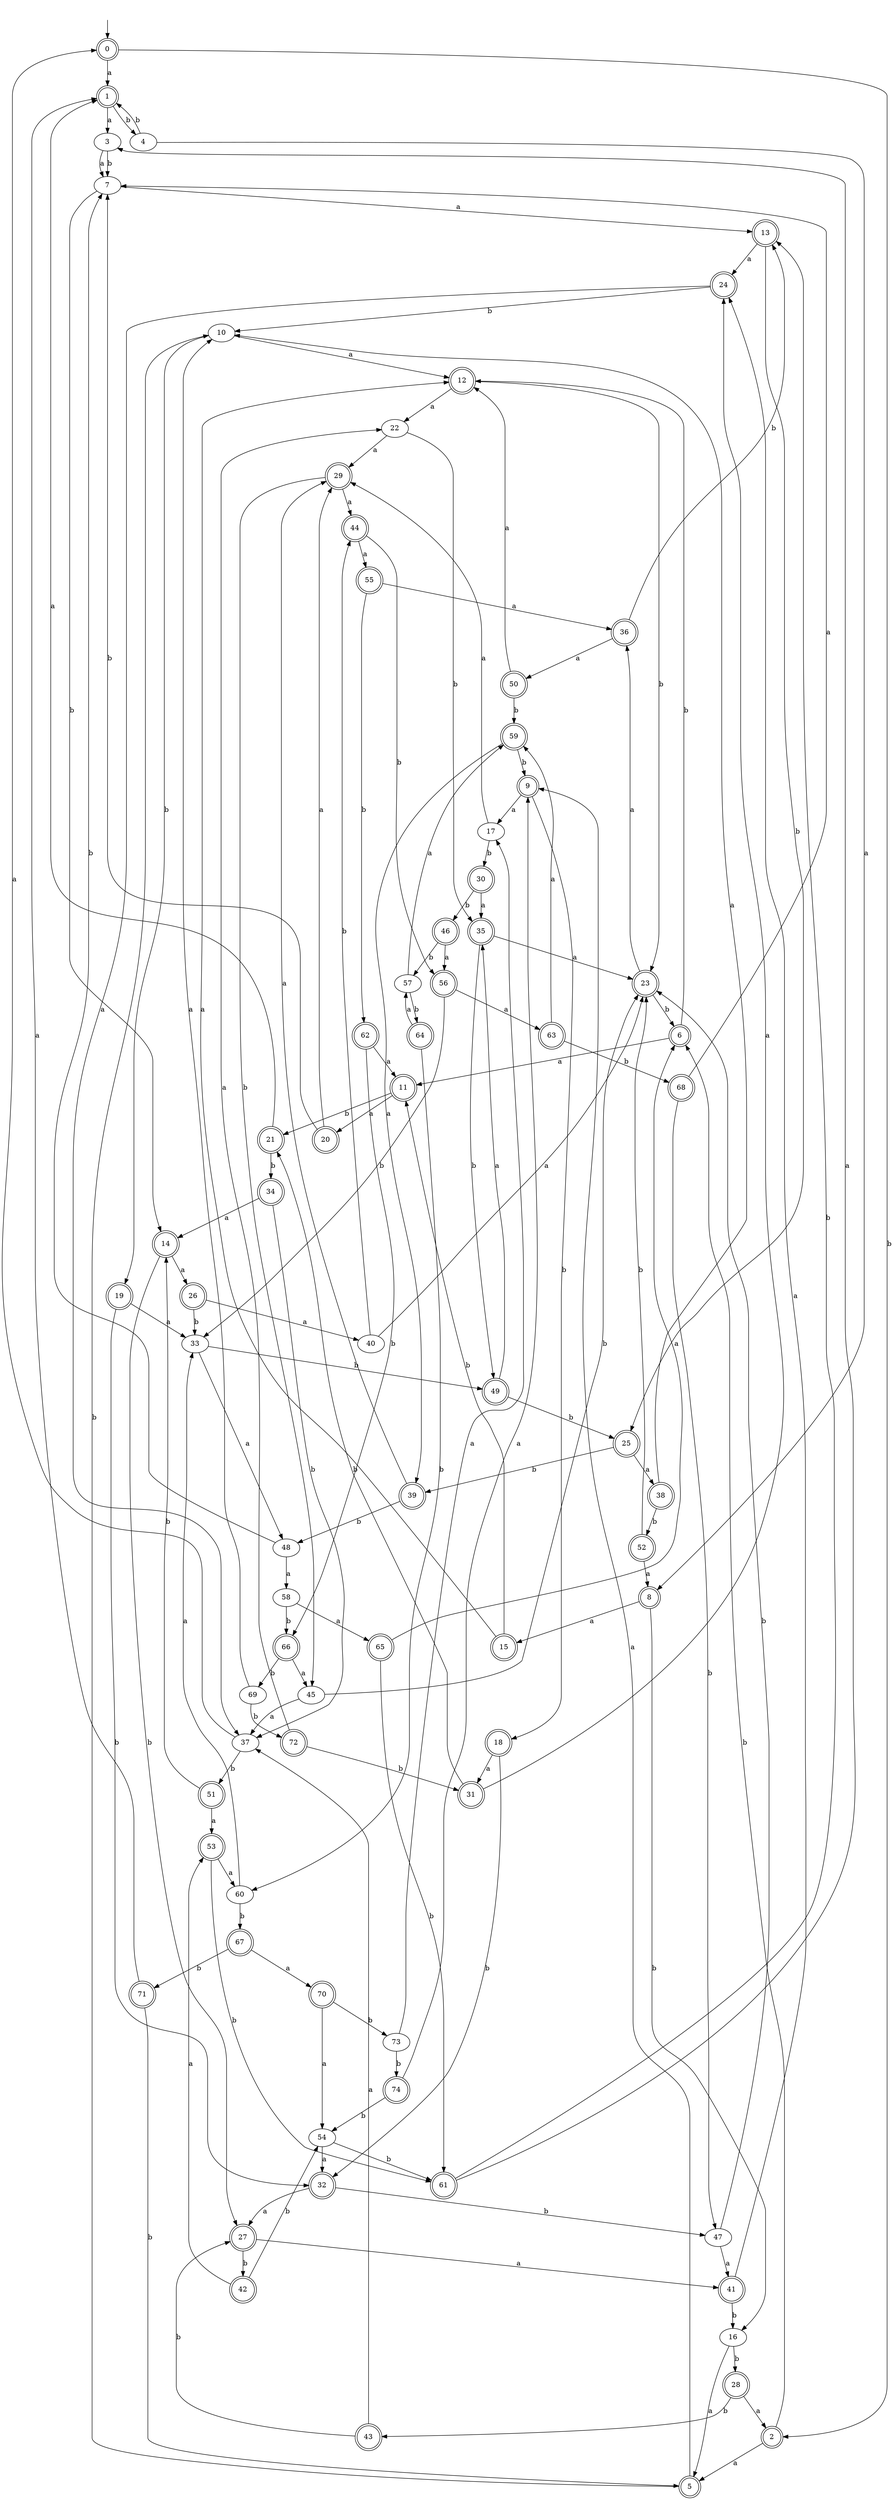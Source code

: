 digraph RandomDFA {
  __start0 [label="", shape=none];
  __start0 -> 0 [label=""];
  0 [shape=circle] [shape=doublecircle]
  0 -> 1 [label="a"]
  0 -> 2 [label="b"]
  1 [shape=doublecircle]
  1 -> 3 [label="a"]
  1 -> 4 [label="b"]
  2 [shape=doublecircle]
  2 -> 5 [label="a"]
  2 -> 6 [label="b"]
  3
  3 -> 7 [label="a"]
  3 -> 7 [label="b"]
  4
  4 -> 8 [label="a"]
  4 -> 1 [label="b"]
  5 [shape=doublecircle]
  5 -> 9 [label="a"]
  5 -> 10 [label="b"]
  6 [shape=doublecircle]
  6 -> 11 [label="a"]
  6 -> 12 [label="b"]
  7
  7 -> 13 [label="a"]
  7 -> 14 [label="b"]
  8 [shape=doublecircle]
  8 -> 15 [label="a"]
  8 -> 16 [label="b"]
  9 [shape=doublecircle]
  9 -> 17 [label="a"]
  9 -> 18 [label="b"]
  10
  10 -> 12 [label="a"]
  10 -> 19 [label="b"]
  11 [shape=doublecircle]
  11 -> 20 [label="a"]
  11 -> 21 [label="b"]
  12 [shape=doublecircle]
  12 -> 22 [label="a"]
  12 -> 23 [label="b"]
  13 [shape=doublecircle]
  13 -> 24 [label="a"]
  13 -> 25 [label="b"]
  14 [shape=doublecircle]
  14 -> 26 [label="a"]
  14 -> 27 [label="b"]
  15 [shape=doublecircle]
  15 -> 12 [label="a"]
  15 -> 11 [label="b"]
  16
  16 -> 5 [label="a"]
  16 -> 28 [label="b"]
  17
  17 -> 29 [label="a"]
  17 -> 30 [label="b"]
  18 [shape=doublecircle]
  18 -> 31 [label="a"]
  18 -> 32 [label="b"]
  19 [shape=doublecircle]
  19 -> 33 [label="a"]
  19 -> 32 [label="b"]
  20 [shape=doublecircle]
  20 -> 29 [label="a"]
  20 -> 7 [label="b"]
  21 [shape=doublecircle]
  21 -> 1 [label="a"]
  21 -> 34 [label="b"]
  22
  22 -> 29 [label="a"]
  22 -> 35 [label="b"]
  23 [shape=doublecircle]
  23 -> 36 [label="a"]
  23 -> 6 [label="b"]
  24 [shape=doublecircle]
  24 -> 37 [label="a"]
  24 -> 10 [label="b"]
  25 [shape=doublecircle]
  25 -> 38 [label="a"]
  25 -> 39 [label="b"]
  26 [shape=doublecircle]
  26 -> 40 [label="a"]
  26 -> 33 [label="b"]
  27 [shape=doublecircle]
  27 -> 41 [label="a"]
  27 -> 42 [label="b"]
  28 [shape=doublecircle]
  28 -> 2 [label="a"]
  28 -> 43 [label="b"]
  29 [shape=doublecircle]
  29 -> 44 [label="a"]
  29 -> 45 [label="b"]
  30 [shape=doublecircle]
  30 -> 35 [label="a"]
  30 -> 46 [label="b"]
  31 [shape=doublecircle]
  31 -> 24 [label="a"]
  31 -> 21 [label="b"]
  32 [shape=doublecircle]
  32 -> 27 [label="a"]
  32 -> 47 [label="b"]
  33
  33 -> 48 [label="a"]
  33 -> 49 [label="b"]
  34 [shape=doublecircle]
  34 -> 14 [label="a"]
  34 -> 37 [label="b"]
  35 [shape=doublecircle]
  35 -> 23 [label="a"]
  35 -> 49 [label="b"]
  36 [shape=doublecircle]
  36 -> 50 [label="a"]
  36 -> 13 [label="b"]
  37
  37 -> 0 [label="a"]
  37 -> 51 [label="b"]
  38 [shape=doublecircle]
  38 -> 10 [label="a"]
  38 -> 52 [label="b"]
  39 [shape=doublecircle]
  39 -> 29 [label="a"]
  39 -> 48 [label="b"]
  40
  40 -> 23 [label="a"]
  40 -> 44 [label="b"]
  41 [shape=doublecircle]
  41 -> 24 [label="a"]
  41 -> 16 [label="b"]
  42 [shape=doublecircle]
  42 -> 53 [label="a"]
  42 -> 54 [label="b"]
  43 [shape=doublecircle]
  43 -> 37 [label="a"]
  43 -> 27 [label="b"]
  44 [shape=doublecircle]
  44 -> 55 [label="a"]
  44 -> 56 [label="b"]
  45
  45 -> 37 [label="a"]
  45 -> 23 [label="b"]
  46 [shape=doublecircle]
  46 -> 56 [label="a"]
  46 -> 57 [label="b"]
  47
  47 -> 41 [label="a"]
  47 -> 23 [label="b"]
  48
  48 -> 58 [label="a"]
  48 -> 7 [label="b"]
  49 [shape=doublecircle]
  49 -> 35 [label="a"]
  49 -> 25 [label="b"]
  50 [shape=doublecircle]
  50 -> 12 [label="a"]
  50 -> 59 [label="b"]
  51 [shape=doublecircle]
  51 -> 53 [label="a"]
  51 -> 14 [label="b"]
  52 [shape=doublecircle]
  52 -> 8 [label="a"]
  52 -> 23 [label="b"]
  53 [shape=doublecircle]
  53 -> 60 [label="a"]
  53 -> 61 [label="b"]
  54
  54 -> 32 [label="a"]
  54 -> 61 [label="b"]
  55 [shape=doublecircle]
  55 -> 36 [label="a"]
  55 -> 62 [label="b"]
  56 [shape=doublecircle]
  56 -> 63 [label="a"]
  56 -> 33 [label="b"]
  57
  57 -> 59 [label="a"]
  57 -> 64 [label="b"]
  58
  58 -> 65 [label="a"]
  58 -> 66 [label="b"]
  59 [shape=doublecircle]
  59 -> 39 [label="a"]
  59 -> 9 [label="b"]
  60
  60 -> 33 [label="a"]
  60 -> 67 [label="b"]
  61 [shape=doublecircle]
  61 -> 3 [label="a"]
  61 -> 13 [label="b"]
  62 [shape=doublecircle]
  62 -> 11 [label="a"]
  62 -> 66 [label="b"]
  63 [shape=doublecircle]
  63 -> 59 [label="a"]
  63 -> 68 [label="b"]
  64 [shape=doublecircle]
  64 -> 57 [label="a"]
  64 -> 60 [label="b"]
  65 [shape=doublecircle]
  65 -> 6 [label="a"]
  65 -> 61 [label="b"]
  66 [shape=doublecircle]
  66 -> 45 [label="a"]
  66 -> 69 [label="b"]
  67 [shape=doublecircle]
  67 -> 70 [label="a"]
  67 -> 71 [label="b"]
  68 [shape=doublecircle]
  68 -> 7 [label="a"]
  68 -> 47 [label="b"]
  69
  69 -> 10 [label="a"]
  69 -> 72 [label="b"]
  70 [shape=doublecircle]
  70 -> 54 [label="a"]
  70 -> 73 [label="b"]
  71 [shape=doublecircle]
  71 -> 1 [label="a"]
  71 -> 5 [label="b"]
  72 [shape=doublecircle]
  72 -> 22 [label="a"]
  72 -> 31 [label="b"]
  73
  73 -> 17 [label="a"]
  73 -> 74 [label="b"]
  74 [shape=doublecircle]
  74 -> 9 [label="a"]
  74 -> 54 [label="b"]
}
